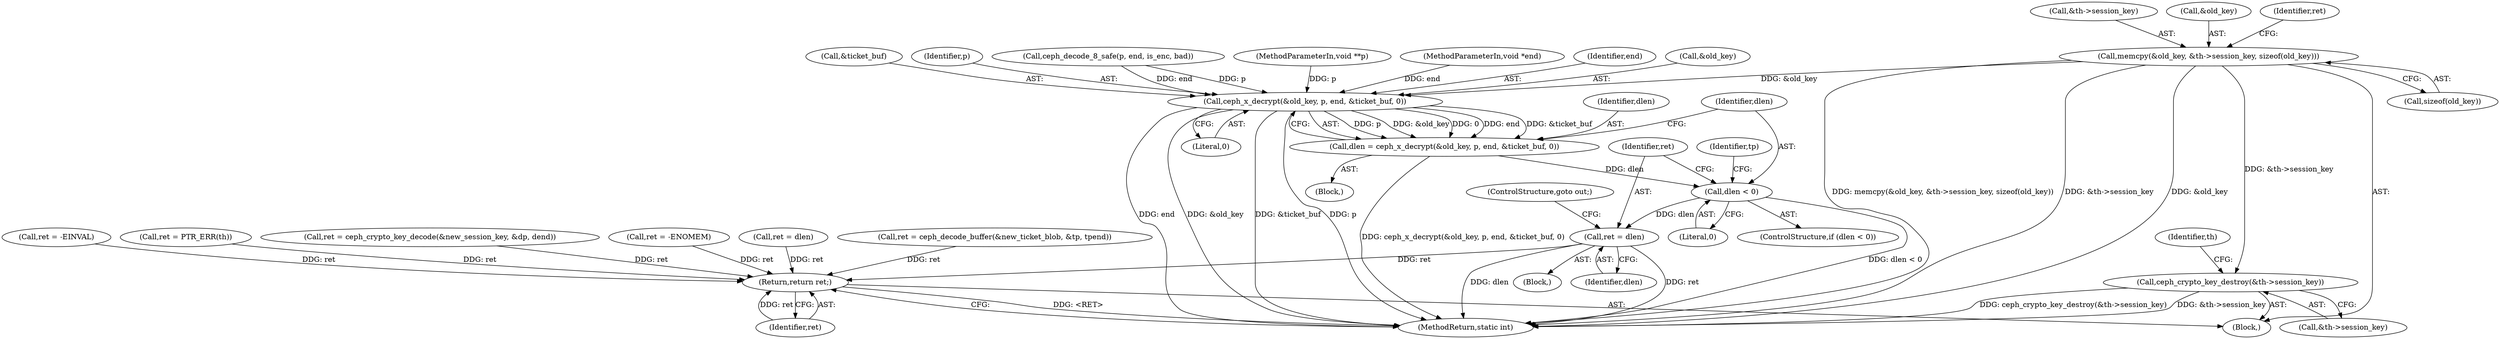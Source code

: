 digraph "0_linux_c27a3e4d667fdcad3db7b104f75659478e0c68d8_2@API" {
"1000223" [label="(Call,memcpy(&old_key, &th->session_key, sizeof(old_key)))"];
"1000287" [label="(Call,ceph_x_decrypt(&old_key, p, end, &ticket_buf, 0))"];
"1000285" [label="(Call,dlen = ceph_x_decrypt(&old_key, p, end, &ticket_buf, 0))"];
"1000296" [label="(Call,dlen < 0)"];
"1000300" [label="(Call,ret = dlen)"];
"1000455" [label="(Return,return ret;)"];
"1000383" [label="(Call,ceph_crypto_key_destroy(&th->session_key))"];
"1000285" [label="(Call,dlen = ceph_x_decrypt(&old_key, p, end, &ticket_buf, 0))"];
"1000108" [label="(MethodParameterIn,void **p)"];
"1000226" [label="(Call,&th->session_key)"];
"1000456" [label="(Identifier,ret)"];
"1000109" [label="(MethodParameterIn,void *end)"];
"1000463" [label="(MethodReturn,static int)"];
"1000455" [label="(Return,return ret;)"];
"1000302" [label="(Identifier,dlen)"];
"1000291" [label="(Identifier,end)"];
"1000179" [label="(Call,ret = PTR_ERR(th))"];
"1000223" [label="(Call,memcpy(&old_key, &th->session_key, sizeof(old_key)))"];
"1000299" [label="(Block,)"];
"1000303" [label="(ControlStructure,goto out;)"];
"1000232" [label="(Call,ret = ceph_crypto_key_decode(&new_session_key, &dp, dend))"];
"1000288" [label="(Call,&old_key)"];
"1000298" [label="(Literal,0)"];
"1000297" [label="(Identifier,dlen)"];
"1000110" [label="(Block,)"];
"1000286" [label="(Identifier,dlen)"];
"1000295" [label="(ControlStructure,if (dlen < 0))"];
"1000275" [label="(Call,ceph_decode_8_safe(p, end, is_enc, bad))"];
"1000328" [label="(Call,ret = -ENOMEM)"];
"1000230" [label="(Call,sizeof(old_key))"];
"1000300" [label="(Call,ret = dlen)"];
"1000301" [label="(Identifier,ret)"];
"1000390" [label="(Identifier,th)"];
"1000383" [label="(Call,ceph_crypto_key_destroy(&th->session_key))"];
"1000282" [label="(Block,)"];
"1000294" [label="(Literal,0)"];
"1000287" [label="(Call,ceph_x_decrypt(&old_key, p, end, &ticket_buf, 0))"];
"1000224" [label="(Call,&old_key)"];
"1000198" [label="(Call,ret = dlen)"];
"1000372" [label="(Call,ret = ceph_decode_buffer(&new_ticket_blob, &tp, tpend))"];
"1000458" [label="(Call,ret = -EINVAL)"];
"1000233" [label="(Identifier,ret)"];
"1000384" [label="(Call,&th->session_key)"];
"1000296" [label="(Call,dlen < 0)"];
"1000305" [label="(Identifier,tp)"];
"1000292" [label="(Call,&ticket_buf)"];
"1000290" [label="(Identifier,p)"];
"1000223" -> "1000110"  [label="AST: "];
"1000223" -> "1000230"  [label="CFG: "];
"1000224" -> "1000223"  [label="AST: "];
"1000226" -> "1000223"  [label="AST: "];
"1000230" -> "1000223"  [label="AST: "];
"1000233" -> "1000223"  [label="CFG: "];
"1000223" -> "1000463"  [label="DDG: memcpy(&old_key, &th->session_key, sizeof(old_key))"];
"1000223" -> "1000463"  [label="DDG: &th->session_key"];
"1000223" -> "1000463"  [label="DDG: &old_key"];
"1000223" -> "1000287"  [label="DDG: &old_key"];
"1000223" -> "1000383"  [label="DDG: &th->session_key"];
"1000287" -> "1000285"  [label="AST: "];
"1000287" -> "1000294"  [label="CFG: "];
"1000288" -> "1000287"  [label="AST: "];
"1000290" -> "1000287"  [label="AST: "];
"1000291" -> "1000287"  [label="AST: "];
"1000292" -> "1000287"  [label="AST: "];
"1000294" -> "1000287"  [label="AST: "];
"1000285" -> "1000287"  [label="CFG: "];
"1000287" -> "1000463"  [label="DDG: end"];
"1000287" -> "1000463"  [label="DDG: &ticket_buf"];
"1000287" -> "1000463"  [label="DDG: p"];
"1000287" -> "1000463"  [label="DDG: &old_key"];
"1000287" -> "1000285"  [label="DDG: p"];
"1000287" -> "1000285"  [label="DDG: &old_key"];
"1000287" -> "1000285"  [label="DDG: 0"];
"1000287" -> "1000285"  [label="DDG: end"];
"1000287" -> "1000285"  [label="DDG: &ticket_buf"];
"1000275" -> "1000287"  [label="DDG: p"];
"1000275" -> "1000287"  [label="DDG: end"];
"1000108" -> "1000287"  [label="DDG: p"];
"1000109" -> "1000287"  [label="DDG: end"];
"1000285" -> "1000282"  [label="AST: "];
"1000286" -> "1000285"  [label="AST: "];
"1000297" -> "1000285"  [label="CFG: "];
"1000285" -> "1000463"  [label="DDG: ceph_x_decrypt(&old_key, p, end, &ticket_buf, 0)"];
"1000285" -> "1000296"  [label="DDG: dlen"];
"1000296" -> "1000295"  [label="AST: "];
"1000296" -> "1000298"  [label="CFG: "];
"1000297" -> "1000296"  [label="AST: "];
"1000298" -> "1000296"  [label="AST: "];
"1000301" -> "1000296"  [label="CFG: "];
"1000305" -> "1000296"  [label="CFG: "];
"1000296" -> "1000463"  [label="DDG: dlen < 0"];
"1000296" -> "1000300"  [label="DDG: dlen"];
"1000300" -> "1000299"  [label="AST: "];
"1000300" -> "1000302"  [label="CFG: "];
"1000301" -> "1000300"  [label="AST: "];
"1000302" -> "1000300"  [label="AST: "];
"1000303" -> "1000300"  [label="CFG: "];
"1000300" -> "1000463"  [label="DDG: ret"];
"1000300" -> "1000463"  [label="DDG: dlen"];
"1000300" -> "1000455"  [label="DDG: ret"];
"1000455" -> "1000110"  [label="AST: "];
"1000455" -> "1000456"  [label="CFG: "];
"1000456" -> "1000455"  [label="AST: "];
"1000463" -> "1000455"  [label="CFG: "];
"1000455" -> "1000463"  [label="DDG: <RET>"];
"1000456" -> "1000455"  [label="DDG: ret"];
"1000458" -> "1000455"  [label="DDG: ret"];
"1000232" -> "1000455"  [label="DDG: ret"];
"1000179" -> "1000455"  [label="DDG: ret"];
"1000372" -> "1000455"  [label="DDG: ret"];
"1000328" -> "1000455"  [label="DDG: ret"];
"1000198" -> "1000455"  [label="DDG: ret"];
"1000383" -> "1000110"  [label="AST: "];
"1000383" -> "1000384"  [label="CFG: "];
"1000384" -> "1000383"  [label="AST: "];
"1000390" -> "1000383"  [label="CFG: "];
"1000383" -> "1000463"  [label="DDG: ceph_crypto_key_destroy(&th->session_key)"];
"1000383" -> "1000463"  [label="DDG: &th->session_key"];
}

